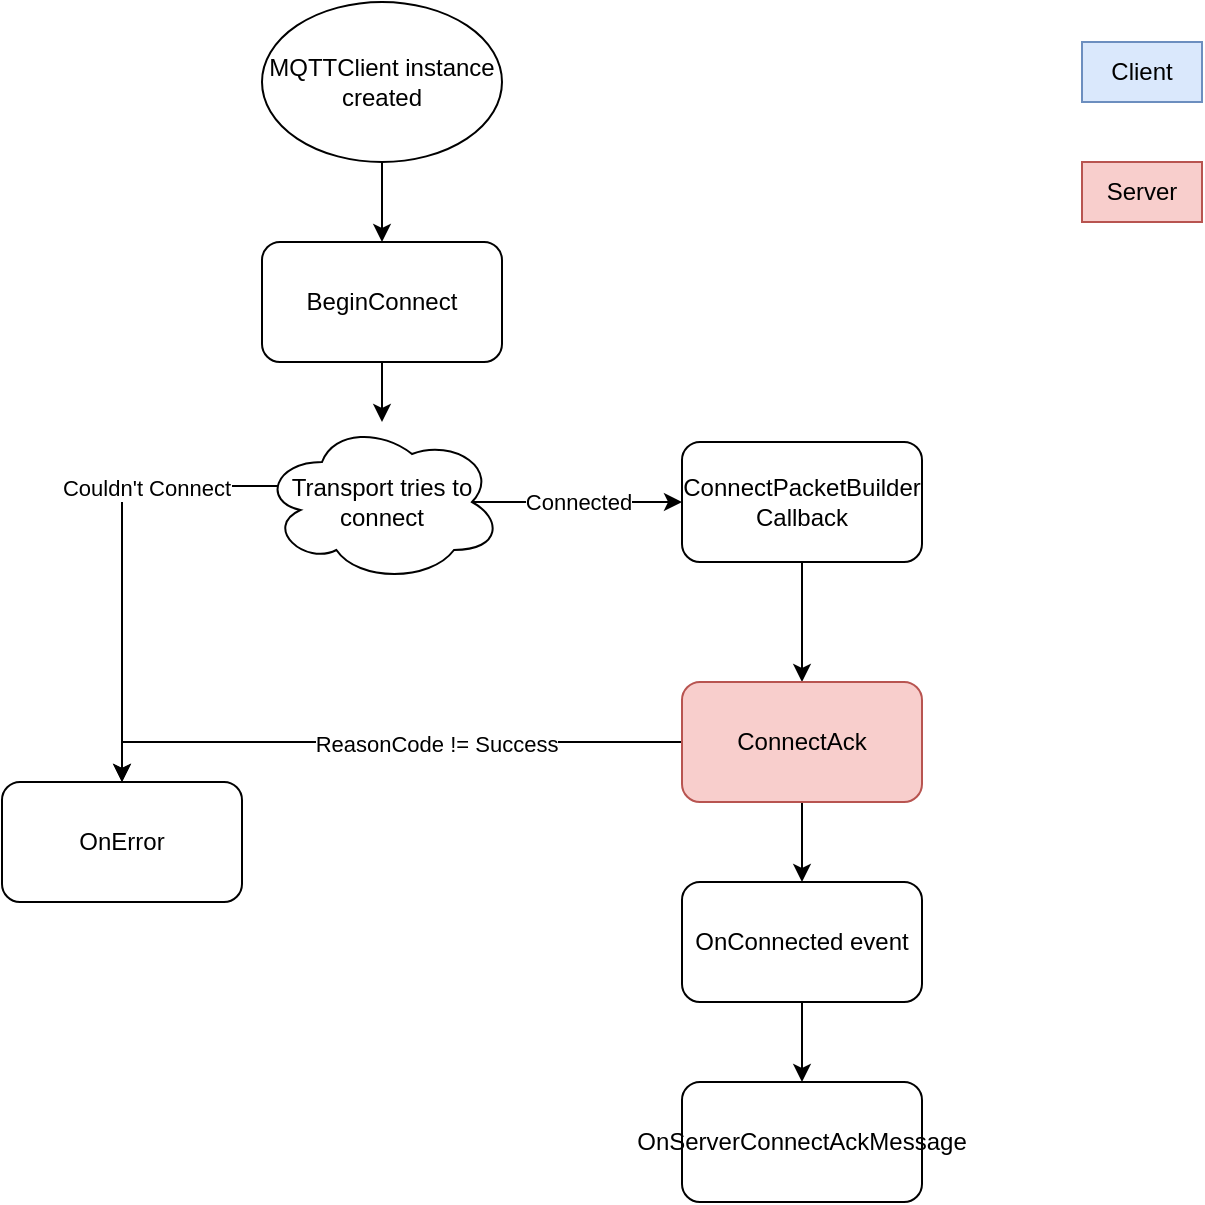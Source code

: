 <mxfile version="17.4.2" type="device"><diagram id="ezIQheyRr81QgqDaLgiN" name="Page-1"><mxGraphModel dx="2048" dy="1211" grid="1" gridSize="10" guides="1" tooltips="1" connect="1" arrows="1" fold="1" page="1" pageScale="1" pageWidth="850" pageHeight="1100" math="0" shadow="0"><root><mxCell id="0"/><mxCell id="1" parent="0"/><mxCell id="Mhbb0bWvZZmeceHzTt4F-7" style="edgeStyle=orthogonalEdgeStyle;rounded=0;orthogonalLoop=1;jettySize=auto;html=1;exitX=0.5;exitY=1;exitDx=0;exitDy=0;entryX=0.5;entryY=0;entryDx=0;entryDy=0;" edge="1" parent="1" source="Mhbb0bWvZZmeceHzTt4F-1" target="Mhbb0bWvZZmeceHzTt4F-3"><mxGeometry relative="1" as="geometry"/></mxCell><mxCell id="Mhbb0bWvZZmeceHzTt4F-1" value="MQTTClient instance created" style="ellipse;whiteSpace=wrap;html=1;" vertex="1" parent="1"><mxGeometry x="280" y="10" width="120" height="80" as="geometry"/></mxCell><mxCell id="Mhbb0bWvZZmeceHzTt4F-8" style="edgeStyle=orthogonalEdgeStyle;rounded=0;orthogonalLoop=1;jettySize=auto;html=1;exitX=0.5;exitY=1;exitDx=0;exitDy=0;" edge="1" parent="1" source="Mhbb0bWvZZmeceHzTt4F-3" target="Mhbb0bWvZZmeceHzTt4F-4"><mxGeometry relative="1" as="geometry"/></mxCell><mxCell id="Mhbb0bWvZZmeceHzTt4F-3" value="BeginConnect" style="rounded=1;whiteSpace=wrap;html=1;" vertex="1" parent="1"><mxGeometry x="280" y="130" width="120" height="60" as="geometry"/></mxCell><mxCell id="Mhbb0bWvZZmeceHzTt4F-6" style="edgeStyle=orthogonalEdgeStyle;rounded=0;orthogonalLoop=1;jettySize=auto;html=1;exitX=0.07;exitY=0.4;exitDx=0;exitDy=0;exitPerimeter=0;entryX=0.5;entryY=0;entryDx=0;entryDy=0;" edge="1" parent="1" source="Mhbb0bWvZZmeceHzTt4F-4" target="Mhbb0bWvZZmeceHzTt4F-5"><mxGeometry relative="1" as="geometry"/></mxCell><mxCell id="Mhbb0bWvZZmeceHzTt4F-9" value="Couldn't Connect" style="edgeLabel;html=1;align=center;verticalAlign=middle;resizable=0;points=[];" vertex="1" connectable="0" parent="Mhbb0bWvZZmeceHzTt4F-6"><mxGeometry x="-0.414" y="1" relative="1" as="geometry"><mxPoint as="offset"/></mxGeometry></mxCell><mxCell id="Mhbb0bWvZZmeceHzTt4F-11" value="Connected" style="edgeStyle=orthogonalEdgeStyle;rounded=0;orthogonalLoop=1;jettySize=auto;html=1;exitX=0.875;exitY=0.5;exitDx=0;exitDy=0;exitPerimeter=0;entryX=0;entryY=0.5;entryDx=0;entryDy=0;" edge="1" parent="1" source="Mhbb0bWvZZmeceHzTt4F-4" target="Mhbb0bWvZZmeceHzTt4F-10"><mxGeometry relative="1" as="geometry"/></mxCell><mxCell id="Mhbb0bWvZZmeceHzTt4F-4" value="Transport tries to connect" style="ellipse;shape=cloud;whiteSpace=wrap;html=1;" vertex="1" parent="1"><mxGeometry x="280" y="220" width="120" height="80" as="geometry"/></mxCell><mxCell id="Mhbb0bWvZZmeceHzTt4F-5" value="OnError" style="rounded=1;whiteSpace=wrap;html=1;" vertex="1" parent="1"><mxGeometry x="150" y="400" width="120" height="60" as="geometry"/></mxCell><mxCell id="Mhbb0bWvZZmeceHzTt4F-19" style="edgeStyle=orthogonalEdgeStyle;rounded=0;orthogonalLoop=1;jettySize=auto;html=1;exitX=0.5;exitY=1;exitDx=0;exitDy=0;entryX=0.5;entryY=0;entryDx=0;entryDy=0;" edge="1" parent="1" source="Mhbb0bWvZZmeceHzTt4F-10" target="Mhbb0bWvZZmeceHzTt4F-12"><mxGeometry relative="1" as="geometry"/></mxCell><mxCell id="Mhbb0bWvZZmeceHzTt4F-10" value="ConnectPacketBuilder Callback" style="rounded=1;whiteSpace=wrap;html=1;" vertex="1" parent="1"><mxGeometry x="490" y="230" width="120" height="60" as="geometry"/></mxCell><mxCell id="Mhbb0bWvZZmeceHzTt4F-17" style="edgeStyle=orthogonalEdgeStyle;rounded=0;orthogonalLoop=1;jettySize=auto;html=1;exitX=0;exitY=0.5;exitDx=0;exitDy=0;entryX=0.5;entryY=0;entryDx=0;entryDy=0;" edge="1" parent="1" source="Mhbb0bWvZZmeceHzTt4F-12" target="Mhbb0bWvZZmeceHzTt4F-5"><mxGeometry relative="1" as="geometry"/></mxCell><mxCell id="Mhbb0bWvZZmeceHzTt4F-18" value="ReasonCode != Success" style="edgeLabel;html=1;align=center;verticalAlign=middle;resizable=0;points=[];" vertex="1" connectable="0" parent="Mhbb0bWvZZmeceHzTt4F-17"><mxGeometry x="-0.18" y="1" relative="1" as="geometry"><mxPoint as="offset"/></mxGeometry></mxCell><mxCell id="Mhbb0bWvZZmeceHzTt4F-20" style="edgeStyle=orthogonalEdgeStyle;rounded=0;orthogonalLoop=1;jettySize=auto;html=1;exitX=0.5;exitY=1;exitDx=0;exitDy=0;entryX=0.5;entryY=0;entryDx=0;entryDy=0;" edge="1" parent="1" source="Mhbb0bWvZZmeceHzTt4F-12" target="Mhbb0bWvZZmeceHzTt4F-15"><mxGeometry relative="1" as="geometry"/></mxCell><mxCell id="Mhbb0bWvZZmeceHzTt4F-12" value="ConnectAck" style="rounded=1;whiteSpace=wrap;html=1;fillColor=#f8cecc;strokeColor=#b85450;" vertex="1" parent="1"><mxGeometry x="490" y="350" width="120" height="60" as="geometry"/></mxCell><mxCell id="Mhbb0bWvZZmeceHzTt4F-13" value="Client" style="text;html=1;strokeColor=#6c8ebf;fillColor=#dae8fc;align=center;verticalAlign=middle;whiteSpace=wrap;rounded=0;" vertex="1" parent="1"><mxGeometry x="690" y="30" width="60" height="30" as="geometry"/></mxCell><mxCell id="Mhbb0bWvZZmeceHzTt4F-14" value="Server" style="text;html=1;strokeColor=#b85450;fillColor=#f8cecc;align=center;verticalAlign=middle;whiteSpace=wrap;rounded=0;" vertex="1" parent="1"><mxGeometry x="690" y="90" width="60" height="30" as="geometry"/></mxCell><mxCell id="Mhbb0bWvZZmeceHzTt4F-21" style="edgeStyle=orthogonalEdgeStyle;rounded=0;orthogonalLoop=1;jettySize=auto;html=1;exitX=0.5;exitY=1;exitDx=0;exitDy=0;entryX=0.5;entryY=0;entryDx=0;entryDy=0;" edge="1" parent="1" source="Mhbb0bWvZZmeceHzTt4F-15" target="Mhbb0bWvZZmeceHzTt4F-16"><mxGeometry relative="1" as="geometry"/></mxCell><mxCell id="Mhbb0bWvZZmeceHzTt4F-15" value="OnConnected event" style="rounded=1;whiteSpace=wrap;html=1;" vertex="1" parent="1"><mxGeometry x="490" y="450" width="120" height="60" as="geometry"/></mxCell><mxCell id="Mhbb0bWvZZmeceHzTt4F-16" value="OnServerConnectAckMessage" style="rounded=1;whiteSpace=wrap;html=1;" vertex="1" parent="1"><mxGeometry x="490" y="550" width="120" height="60" as="geometry"/></mxCell></root></mxGraphModel></diagram></mxfile>